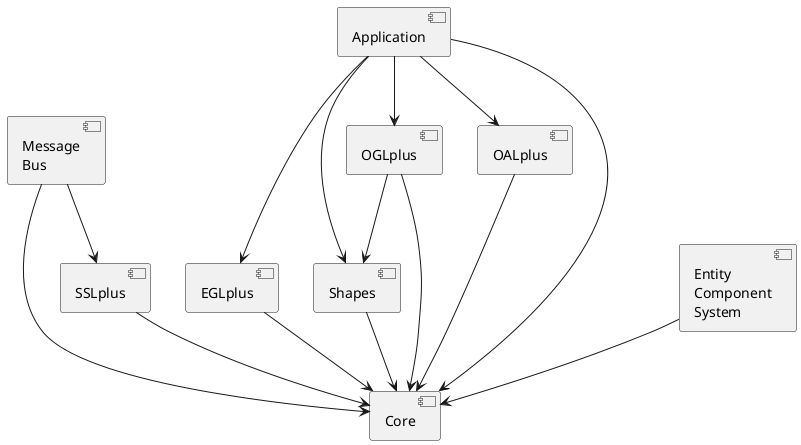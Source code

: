 @startuml

component [Core] as core
component [SSLplus] as sslplus
component [Shapes] as shapes
component [Message\nBus] as msgbus
component [EGLplus] as eglplus
component [OGLplus] as oglplus
component [OALplus] as oalplus
component [Entity\nComponent\nSystem] as ecs
component [Application] as app

sslplus --> core
shapes --> core
msgbus --> sslplus
msgbus --> core
eglplus --> core
oglplus --> core
oglplus --> shapes
oalplus --> core
ecs --> core
app --> core
app --> eglplus
app --> oglplus
app --> oalplus
app --> shapes

@enduml
